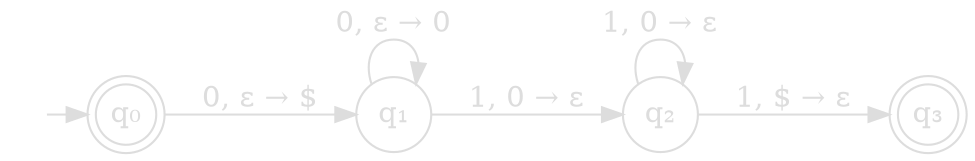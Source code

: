 digraph {
    bgcolor="transparent";
    rankdir=LR;
    node [shape=circle, fixedsize=shape, width=0.5, color="#dddddd", fontcolor="#dddddd"];
    edge [color="#dddddd", fontcolor="#dddddd"];
    start [shape=none, label="", width=0];
    q₀ [shape=doublecircle, width=0.4];
    q₃ [shape=doublecircle, width=0.4];
    start -> q₀;
    q₀ -> q₁ [label="0, ε → $"];
    q₁ -> q₂ [label="1, 0 → ε"];
    q₂ -> q₃ [label="1, $ → ε"];
    q₁ -> q₁ [label="0, ε → 0"];
    q₂ -> q₂ [label="1, 0 → ε"];
}